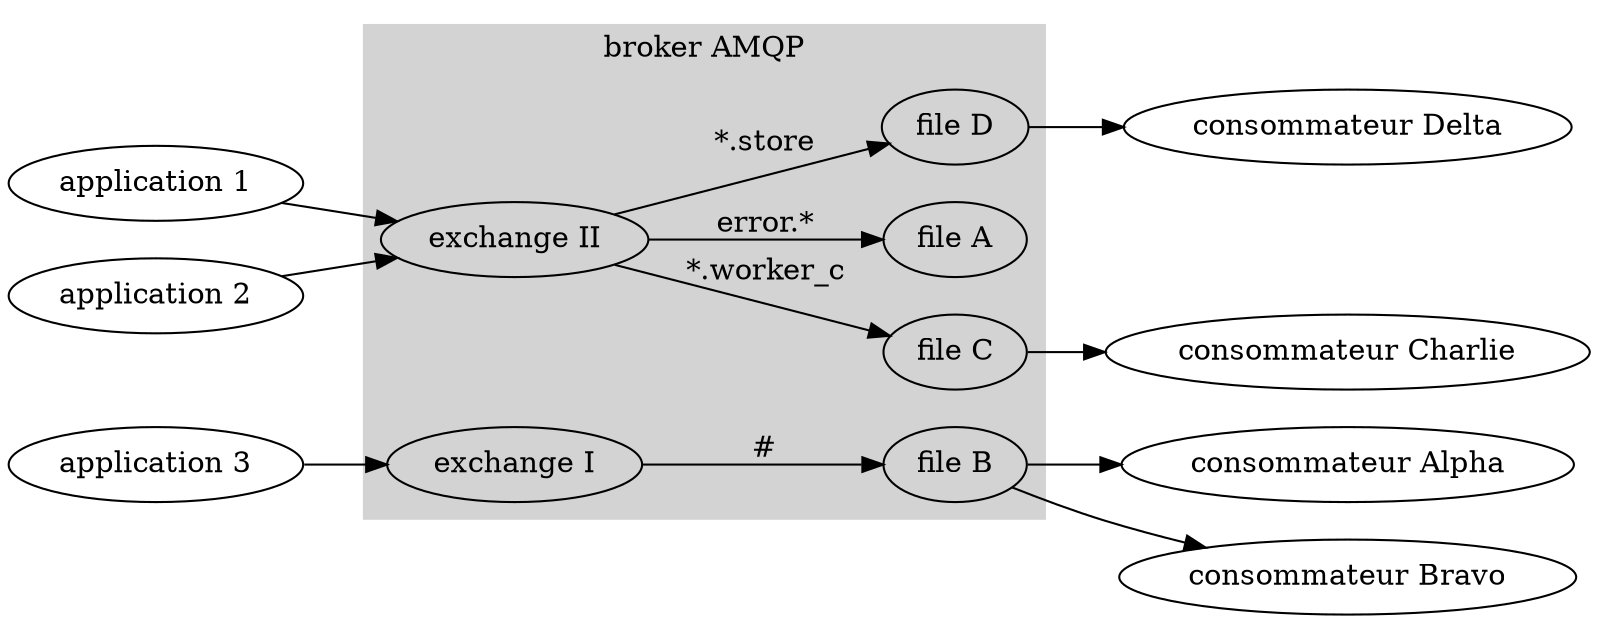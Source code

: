 digraph {
    rankdir=LR;

    // Expéditeurs
    app_a1[label="application 1"];
    app_a2[label="application 2"];

    app_b1[label="application 3"];

    // Point d'échange
    ex_a[label="exchange I"];
    ex_b[label="exchange II"];

    // Files d'attente
    q_a[label="file A"];
    q_b[label="file B"];
    q_c[label="file C"];
    q_d[label="file D"];

    // Consommateur
    c_a[label="consommateur Alpha"];
    c_b[label="consommateur Bravo"];
    c_c[label="consommateur Charlie"];
    c_d[label="consommateur Delta"];

    subgraph cluster_0 {
        style=filled;
        color=lightgrey;
        label="broker AMQP";

        {ex_a} -> {q_b;}[label="#"];

        {ex_b} -> {q_a;}[label="error.*"];
        {ex_b} -> {q_c;}[label="*.worker_c"];
        {ex_b} -> {q_d;}[label="*.store"];
    }

    // Liens entrées
    {app_a1; app_a2 } -> {ex_b};
    {app_b1; } -> {ex_a};

    // Liens sorties
    q_b -> c_a;
    q_b -> c_b;
    q_c -> c_c;
    q_d -> c_d;
}
